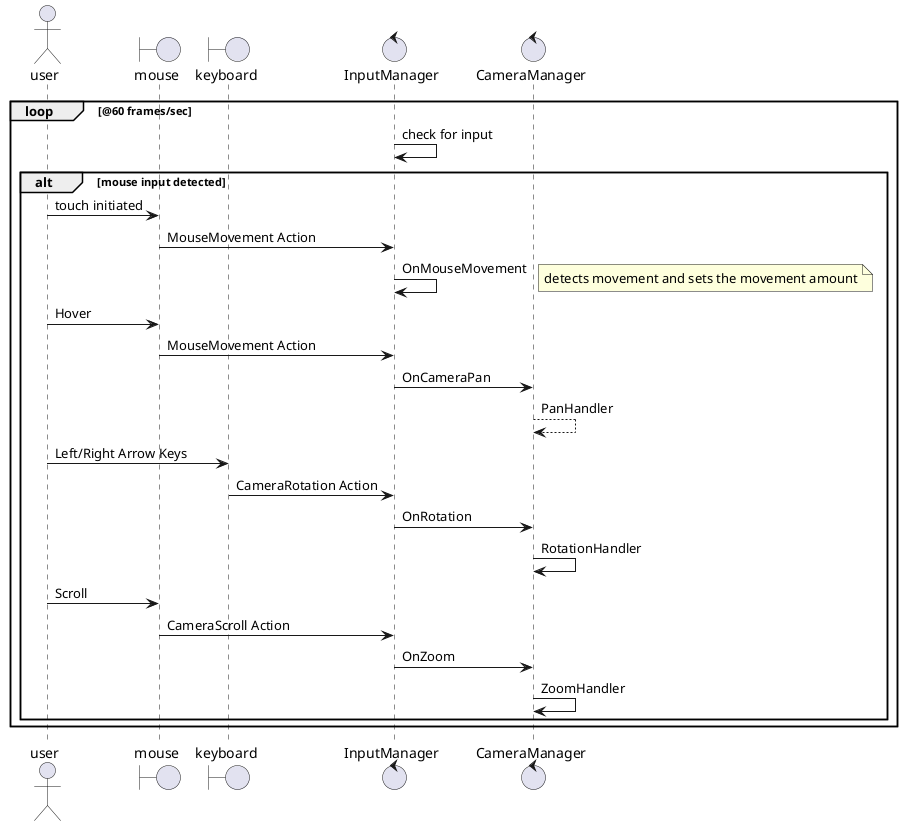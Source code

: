 @startuml InputManager->Camera
actor user as user
boundary mouse as mouse
boundary keyboard as keyboard 
control InputManager as InputManager 
control CameraManager as CameraManager 

loop @60 frames/sec
    InputManager -> InputManager:check for input

        alt mouse input detected  
        user -> mouse: touch initiated
        mouse -> InputManager: MouseMovement Action 
        InputManager -> InputManager: OnMouseMovement
        note right: detects movement and sets the movement amount

        user -> mouse: Hover
        mouse -> InputManager: MouseMovement Action 
        InputManager -> CameraManager: OnCameraPan
        CameraManager--> CameraManager: PanHandler
        
        user -> keyboard: Left/Right Arrow Keys
        keyboard -> InputManager: CameraRotation Action
        InputManager -> CameraManager: OnRotation
        CameraManager -> CameraManager: RotationHandler

        user -> mouse: Scroll
        mouse -> InputManager: CameraScroll Action
        InputManager -> CameraManager: OnZoom
        CameraManager -> CameraManager: ZoomHandler

        end 
    
end
@enduml

@startuml GameManager-InputManager
participant "Start()" as start 
control GameManager as GameManager
control GridManager as GridManager
control InputManager as InputManager 
control CameraManager as CameraManager 

start -> GameManager: initiate Subscription process
note left: Input Manager receives all input.
GameManager -> GridManager:Subscribe
GridManager --> GameManager: async Notification(s)
GameManager -> InputManager: Subscribe
InputManager --> GameManager: async Notification(s)
GameManager -> CameraManager:Subscribe
CameraManager --> GameManager: async Notification(s)



@enduml

@startuml GridManager Structure
participant "Start()" as s
actor user as u 
boundary mouse as m 
control GridManager as gm 
control InputManager as im 
control GameManager as gm2
entity TileGrid as tg 

s -> gm : createGround
gm -> gm: GenerateMesh
loop @60 FPS
    u -> m: left click
    m -> im: PlaceTile
    im -> im: OnPlaceTile
    im -> gm2: notification sent
    gm2 -> gm: OnPlaceTile
    gm -> gm: HandleCursorMovement

    alt click received
        gm -> gm: MakePermanent?
        gm --> gm: MakePermanent

    else temporary tile 
        gm -> gm: RemoveIfTemporary
    
    end
u -> m: left click
    m -> im: PlaceTile
    im -> im: OnPlaceTile
    im -> gm2: notification sent
    gm2 -> gm: OnPlaceTile
    gm -> gm: HandleCursorMovement
    gm -> gm: TryCreateTemporaryRoad
    note right: if there is a tile near, get info and predict road shape
    gm -> gm: UpdateNeighbors
    gm -> gm: ReplaceTile
    gm -> gm: WhatRoadTileAmI
    gm -> tg: GetNeighbors
    tg --> gm: neighbors
    note right: Tile is now created and instantiated, with the grid updated to note it's existence for future use.

end

@enduml